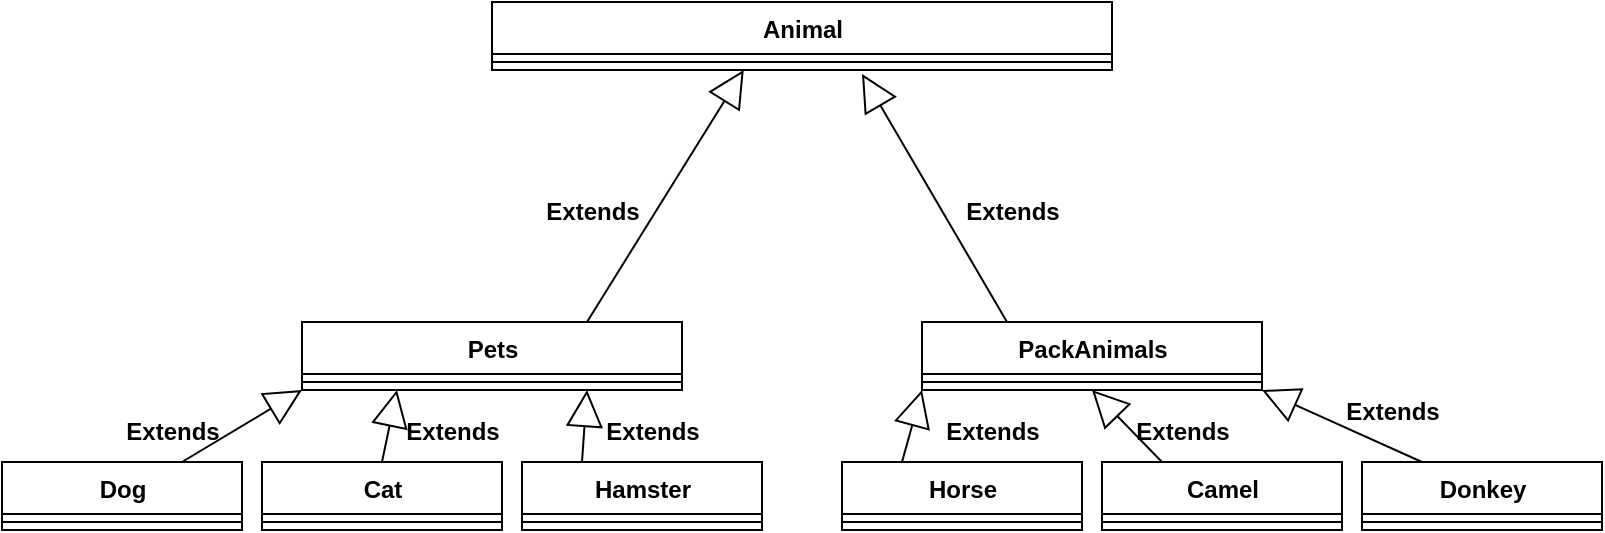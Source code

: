 <mxfile version="22.1.7" type="device">
  <diagram id="MhQAnbnU6FKPCHhk7HTt" name="Page-1">
    <mxGraphModel dx="1386" dy="791" grid="1" gridSize="10" guides="1" tooltips="1" connect="1" arrows="1" fold="1" page="1" pageScale="1" pageWidth="850" pageHeight="1100" background="#ffffff" math="0" shadow="0">
      <root>
        <mxCell id="0" />
        <mxCell id="1" parent="0" />
        <mxCell id="16" value="Animal" style="swimlane;fontStyle=1;align=center;verticalAlign=top;childLayout=stackLayout;horizontal=1;startSize=26;horizontalStack=0;resizeParent=1;resizeParentMax=0;resizeLast=0;collapsible=1;marginBottom=0;fillStyle=solid;strokeColor=default;html=1;" parent="1" vertex="1">
          <mxGeometry x="265" y="80" width="310" height="34" as="geometry" />
        </mxCell>
        <mxCell id="18" value="" style="line;strokeWidth=1;fillColor=none;align=left;verticalAlign=middle;spacingTop=-1;spacingLeft=3;spacingRight=3;rotatable=0;labelPosition=right;points=[];portConstraint=eastwest;strokeColor=inherit;fillStyle=solid;html=1;" parent="16" vertex="1">
          <mxGeometry y="26" width="310" height="8" as="geometry" />
        </mxCell>
        <mxCell id="24" value="" style="endArrow=block;endSize=16;endFill=0;html=1;rounded=0;exitX=0.75;exitY=0;exitDx=0;exitDy=0;entryX=0.406;entryY=1;entryDx=0;entryDy=0;entryPerimeter=0;" parent="1" source="25" target="18" edge="1">
          <mxGeometry width="160" relative="1" as="geometry">
            <mxPoint x="250" y="270" as="sourcePoint" />
            <mxPoint x="409.799" y="116" as="targetPoint" />
          </mxGeometry>
        </mxCell>
        <mxCell id="25" value="Pets" style="swimlane;fontStyle=1;align=center;verticalAlign=top;childLayout=stackLayout;horizontal=1;startSize=26;horizontalStack=0;resizeParent=1;resizeParentMax=0;resizeLast=0;collapsible=1;marginBottom=0;fillStyle=solid;strokeColor=default;html=1;" parent="1" vertex="1">
          <mxGeometry x="170" y="240" width="190" height="34" as="geometry" />
        </mxCell>
        <mxCell id="29" value="" style="line;strokeWidth=1;fillColor=none;align=left;verticalAlign=middle;spacingTop=-1;spacingLeft=3;spacingRight=3;rotatable=0;labelPosition=right;points=[];portConstraint=eastwest;strokeColor=inherit;fillStyle=solid;html=1;" parent="25" vertex="1">
          <mxGeometry y="26" width="190" height="8" as="geometry" />
        </mxCell>
        <mxCell id="32" value="PackAnimals" style="swimlane;fontStyle=1;align=center;verticalAlign=top;childLayout=stackLayout;horizontal=1;startSize=26;horizontalStack=0;resizeParent=1;resizeParentMax=0;resizeLast=0;collapsible=1;marginBottom=0;fillStyle=solid;strokeColor=default;html=1;" parent="1" vertex="1">
          <mxGeometry x="480" y="240" width="170" height="34" as="geometry" />
        </mxCell>
        <mxCell id="36" value="" style="line;strokeWidth=1;fillColor=none;align=left;verticalAlign=middle;spacingTop=-1;spacingLeft=3;spacingRight=3;rotatable=0;labelPosition=right;points=[];portConstraint=eastwest;strokeColor=inherit;fillStyle=solid;html=1;" parent="32" vertex="1">
          <mxGeometry y="26" width="170" height="8" as="geometry" />
        </mxCell>
        <mxCell id="39" value="" style="endArrow=block;endSize=16;endFill=0;html=1;rounded=0;exitX=0.25;exitY=0;exitDx=0;exitDy=0;" parent="1" source="32" edge="1">
          <mxGeometry width="160" relative="1" as="geometry">
            <mxPoint x="255" y="280" as="sourcePoint" />
            <mxPoint x="450" y="116" as="targetPoint" />
          </mxGeometry>
        </mxCell>
        <mxCell id="42" value="Dog" style="swimlane;fontStyle=1;align=center;verticalAlign=top;childLayout=stackLayout;horizontal=1;startSize=26;horizontalStack=0;resizeParent=1;resizeParentMax=0;resizeLast=0;collapsible=1;marginBottom=0;fillStyle=solid;strokeColor=default;html=1;" parent="1" vertex="1">
          <mxGeometry x="20" y="310" width="120" height="34" as="geometry" />
        </mxCell>
        <mxCell id="43" value="" style="line;strokeWidth=1;fillColor=none;align=left;verticalAlign=middle;spacingTop=-1;spacingLeft=3;spacingRight=3;rotatable=0;labelPosition=right;points=[];portConstraint=eastwest;strokeColor=inherit;fillStyle=solid;html=1;" parent="42" vertex="1">
          <mxGeometry y="26" width="120" height="8" as="geometry" />
        </mxCell>
        <mxCell id="46" value="Cat" style="swimlane;fontStyle=1;align=center;verticalAlign=top;childLayout=stackLayout;horizontal=1;startSize=26;horizontalStack=0;resizeParent=1;resizeParentMax=0;resizeLast=0;collapsible=1;marginBottom=0;fillStyle=solid;strokeColor=default;html=1;" parent="1" vertex="1">
          <mxGeometry x="150" y="310" width="120" height="34" as="geometry" />
        </mxCell>
        <mxCell id="47" value="" style="line;strokeWidth=1;fillColor=none;align=left;verticalAlign=middle;spacingTop=-1;spacingLeft=3;spacingRight=3;rotatable=0;labelPosition=right;points=[];portConstraint=eastwest;strokeColor=inherit;fillStyle=solid;html=1;" parent="46" vertex="1">
          <mxGeometry y="26" width="120" height="8" as="geometry" />
        </mxCell>
        <mxCell id="48" value="Hamster" style="swimlane;fontStyle=1;align=center;verticalAlign=top;childLayout=stackLayout;horizontal=1;startSize=26;horizontalStack=0;resizeParent=1;resizeParentMax=0;resizeLast=0;collapsible=1;marginBottom=0;fillStyle=solid;strokeColor=default;html=1;" parent="1" vertex="1">
          <mxGeometry x="280" y="310" width="120" height="34" as="geometry" />
        </mxCell>
        <mxCell id="49" value="" style="line;strokeWidth=1;fillColor=none;align=left;verticalAlign=middle;spacingTop=-1;spacingLeft=3;spacingRight=3;rotatable=0;labelPosition=right;points=[];portConstraint=eastwest;strokeColor=inherit;fillStyle=solid;html=1;" parent="48" vertex="1">
          <mxGeometry y="26" width="120" height="8" as="geometry" />
        </mxCell>
        <mxCell id="50" value="" style="endArrow=block;endSize=16;endFill=0;html=1;rounded=0;exitX=0.75;exitY=0;exitDx=0;exitDy=0;entryX=0;entryY=1;entryDx=0;entryDy=0;" parent="1" source="42" target="25" edge="1">
          <mxGeometry width="160" relative="1" as="geometry">
            <mxPoint x="322.5" y="250" as="sourcePoint" />
            <mxPoint x="411.851" y="186" as="targetPoint" />
          </mxGeometry>
        </mxCell>
        <mxCell id="51" value="" style="endArrow=block;endSize=16;endFill=0;html=1;rounded=0;exitX=0.5;exitY=0;exitDx=0;exitDy=0;entryX=0.25;entryY=1;entryDx=0;entryDy=0;" parent="1" source="46" target="25" edge="1">
          <mxGeometry width="160" relative="1" as="geometry">
            <mxPoint x="120.0" y="320" as="sourcePoint" />
            <mxPoint x="220" y="280" as="targetPoint" />
          </mxGeometry>
        </mxCell>
        <mxCell id="52" value="" style="endArrow=block;endSize=16;endFill=0;html=1;rounded=0;exitX=0.25;exitY=0;exitDx=0;exitDy=0;entryX=0.75;entryY=1;entryDx=0;entryDy=0;" parent="1" source="48" target="25" edge="1">
          <mxGeometry width="160" relative="1" as="geometry">
            <mxPoint x="300" y="310" as="sourcePoint" />
            <mxPoint x="320" y="280" as="targetPoint" />
          </mxGeometry>
        </mxCell>
        <mxCell id="54" value="Horse" style="swimlane;fontStyle=1;align=center;verticalAlign=top;childLayout=stackLayout;horizontal=1;startSize=26;horizontalStack=0;resizeParent=1;resizeParentMax=0;resizeLast=0;collapsible=1;marginBottom=0;fillStyle=solid;strokeColor=default;html=1;" parent="1" vertex="1">
          <mxGeometry x="440" y="310" width="120" height="34" as="geometry" />
        </mxCell>
        <mxCell id="55" value="" style="line;strokeWidth=1;fillColor=none;align=left;verticalAlign=middle;spacingTop=-1;spacingLeft=3;spacingRight=3;rotatable=0;labelPosition=right;points=[];portConstraint=eastwest;strokeColor=inherit;fillStyle=solid;html=1;" parent="54" vertex="1">
          <mxGeometry y="26" width="120" height="8" as="geometry" />
        </mxCell>
        <mxCell id="56" value="" style="endArrow=block;endSize=16;endFill=0;html=1;rounded=0;exitX=0.25;exitY=0;exitDx=0;exitDy=0;entryX=0;entryY=1;entryDx=0;entryDy=0;" parent="1" source="54" target="32" edge="1">
          <mxGeometry width="160" relative="1" as="geometry">
            <mxPoint x="460" y="310" as="sourcePoint" />
            <mxPoint x="472.5" y="274" as="targetPoint" />
          </mxGeometry>
        </mxCell>
        <mxCell id="57" value="Camel" style="swimlane;fontStyle=1;align=center;verticalAlign=top;childLayout=stackLayout;horizontal=1;startSize=26;horizontalStack=0;resizeParent=1;resizeParentMax=0;resizeLast=0;collapsible=1;marginBottom=0;fillStyle=solid;strokeColor=default;html=1;" parent="1" vertex="1">
          <mxGeometry x="570" y="310" width="120" height="34" as="geometry" />
        </mxCell>
        <mxCell id="58" value="" style="line;strokeWidth=1;fillColor=none;align=left;verticalAlign=middle;spacingTop=-1;spacingLeft=3;spacingRight=3;rotatable=0;labelPosition=right;points=[];portConstraint=eastwest;strokeColor=inherit;fillStyle=solid;html=1;" parent="57" vertex="1">
          <mxGeometry y="26" width="120" height="8" as="geometry" />
        </mxCell>
        <mxCell id="59" value="" style="endArrow=block;endSize=16;endFill=0;html=1;rounded=0;exitX=0.25;exitY=0;exitDx=0;exitDy=0;entryX=0.5;entryY=1;entryDx=0;entryDy=0;" parent="1" source="57" target="32" edge="1">
          <mxGeometry width="160" relative="1" as="geometry">
            <mxPoint x="590" y="310" as="sourcePoint" />
            <mxPoint x="602.5" y="274" as="targetPoint" />
          </mxGeometry>
        </mxCell>
        <mxCell id="60" value="Donkey" style="swimlane;fontStyle=1;align=center;verticalAlign=top;childLayout=stackLayout;horizontal=1;startSize=26;horizontalStack=0;resizeParent=1;resizeParentMax=0;resizeLast=0;collapsible=1;marginBottom=0;fillStyle=solid;strokeColor=default;html=1;" parent="1" vertex="1">
          <mxGeometry x="700" y="310" width="120" height="34" as="geometry" />
        </mxCell>
        <mxCell id="61" value="" style="line;strokeWidth=1;fillColor=none;align=left;verticalAlign=middle;spacingTop=-1;spacingLeft=3;spacingRight=3;rotatable=0;labelPosition=right;points=[];portConstraint=eastwest;strokeColor=inherit;fillStyle=solid;html=1;" parent="60" vertex="1">
          <mxGeometry y="26" width="120" height="8" as="geometry" />
        </mxCell>
        <mxCell id="62" value="" style="endArrow=block;endSize=16;endFill=0;html=1;rounded=0;exitX=0.25;exitY=0;exitDx=0;exitDy=0;entryX=1;entryY=1;entryDx=0;entryDy=0;" parent="1" source="60" target="32" edge="1">
          <mxGeometry width="160" relative="1" as="geometry">
            <mxPoint x="720" y="310" as="sourcePoint" />
            <mxPoint x="732.5" y="274" as="targetPoint" />
          </mxGeometry>
        </mxCell>
        <mxCell id="4Fm6mdoYfmcnOxtEAgem-62" value="&lt;b&gt;Extends&lt;/b&gt;" style="text;html=1;align=center;verticalAlign=middle;resizable=0;points=[];autosize=1;strokeColor=none;fillColor=none;" vertex="1" parent="1">
          <mxGeometry x="280" y="170" width="70" height="30" as="geometry" />
        </mxCell>
        <mxCell id="4Fm6mdoYfmcnOxtEAgem-63" value="&lt;b&gt;Extends&lt;/b&gt;" style="text;html=1;align=center;verticalAlign=middle;resizable=0;points=[];autosize=1;strokeColor=none;fillColor=none;" vertex="1" parent="1">
          <mxGeometry x="490" y="170" width="70" height="30" as="geometry" />
        </mxCell>
        <mxCell id="4Fm6mdoYfmcnOxtEAgem-64" value="&lt;b&gt;Extends&lt;/b&gt;" style="text;html=1;align=center;verticalAlign=middle;resizable=0;points=[];autosize=1;strokeColor=none;fillColor=none;" vertex="1" parent="1">
          <mxGeometry x="480" y="280" width="70" height="30" as="geometry" />
        </mxCell>
        <mxCell id="4Fm6mdoYfmcnOxtEAgem-65" value="&lt;b&gt;Extends&lt;/b&gt;" style="text;html=1;align=center;verticalAlign=middle;resizable=0;points=[];autosize=1;strokeColor=none;fillColor=none;" vertex="1" parent="1">
          <mxGeometry x="575" y="280" width="70" height="30" as="geometry" />
        </mxCell>
        <mxCell id="4Fm6mdoYfmcnOxtEAgem-66" value="&lt;b&gt;Extends&lt;/b&gt;" style="text;html=1;align=center;verticalAlign=middle;resizable=0;points=[];autosize=1;strokeColor=none;fillColor=none;" vertex="1" parent="1">
          <mxGeometry x="680" y="270" width="70" height="30" as="geometry" />
        </mxCell>
        <mxCell id="4Fm6mdoYfmcnOxtEAgem-67" value="&lt;b&gt;Extends&lt;/b&gt;" style="text;html=1;align=center;verticalAlign=middle;resizable=0;points=[];autosize=1;strokeColor=none;fillColor=none;" vertex="1" parent="1">
          <mxGeometry x="310" y="280" width="70" height="30" as="geometry" />
        </mxCell>
        <mxCell id="4Fm6mdoYfmcnOxtEAgem-68" value="&lt;b&gt;Extends&lt;/b&gt;" style="text;html=1;align=center;verticalAlign=middle;resizable=0;points=[];autosize=1;strokeColor=none;fillColor=none;" vertex="1" parent="1">
          <mxGeometry x="210" y="280" width="70" height="30" as="geometry" />
        </mxCell>
        <mxCell id="4Fm6mdoYfmcnOxtEAgem-69" value="&lt;b&gt;Extends&lt;/b&gt;" style="text;html=1;align=center;verticalAlign=middle;resizable=0;points=[];autosize=1;strokeColor=none;fillColor=none;" vertex="1" parent="1">
          <mxGeometry x="70" y="280" width="70" height="30" as="geometry" />
        </mxCell>
      </root>
    </mxGraphModel>
  </diagram>
</mxfile>
